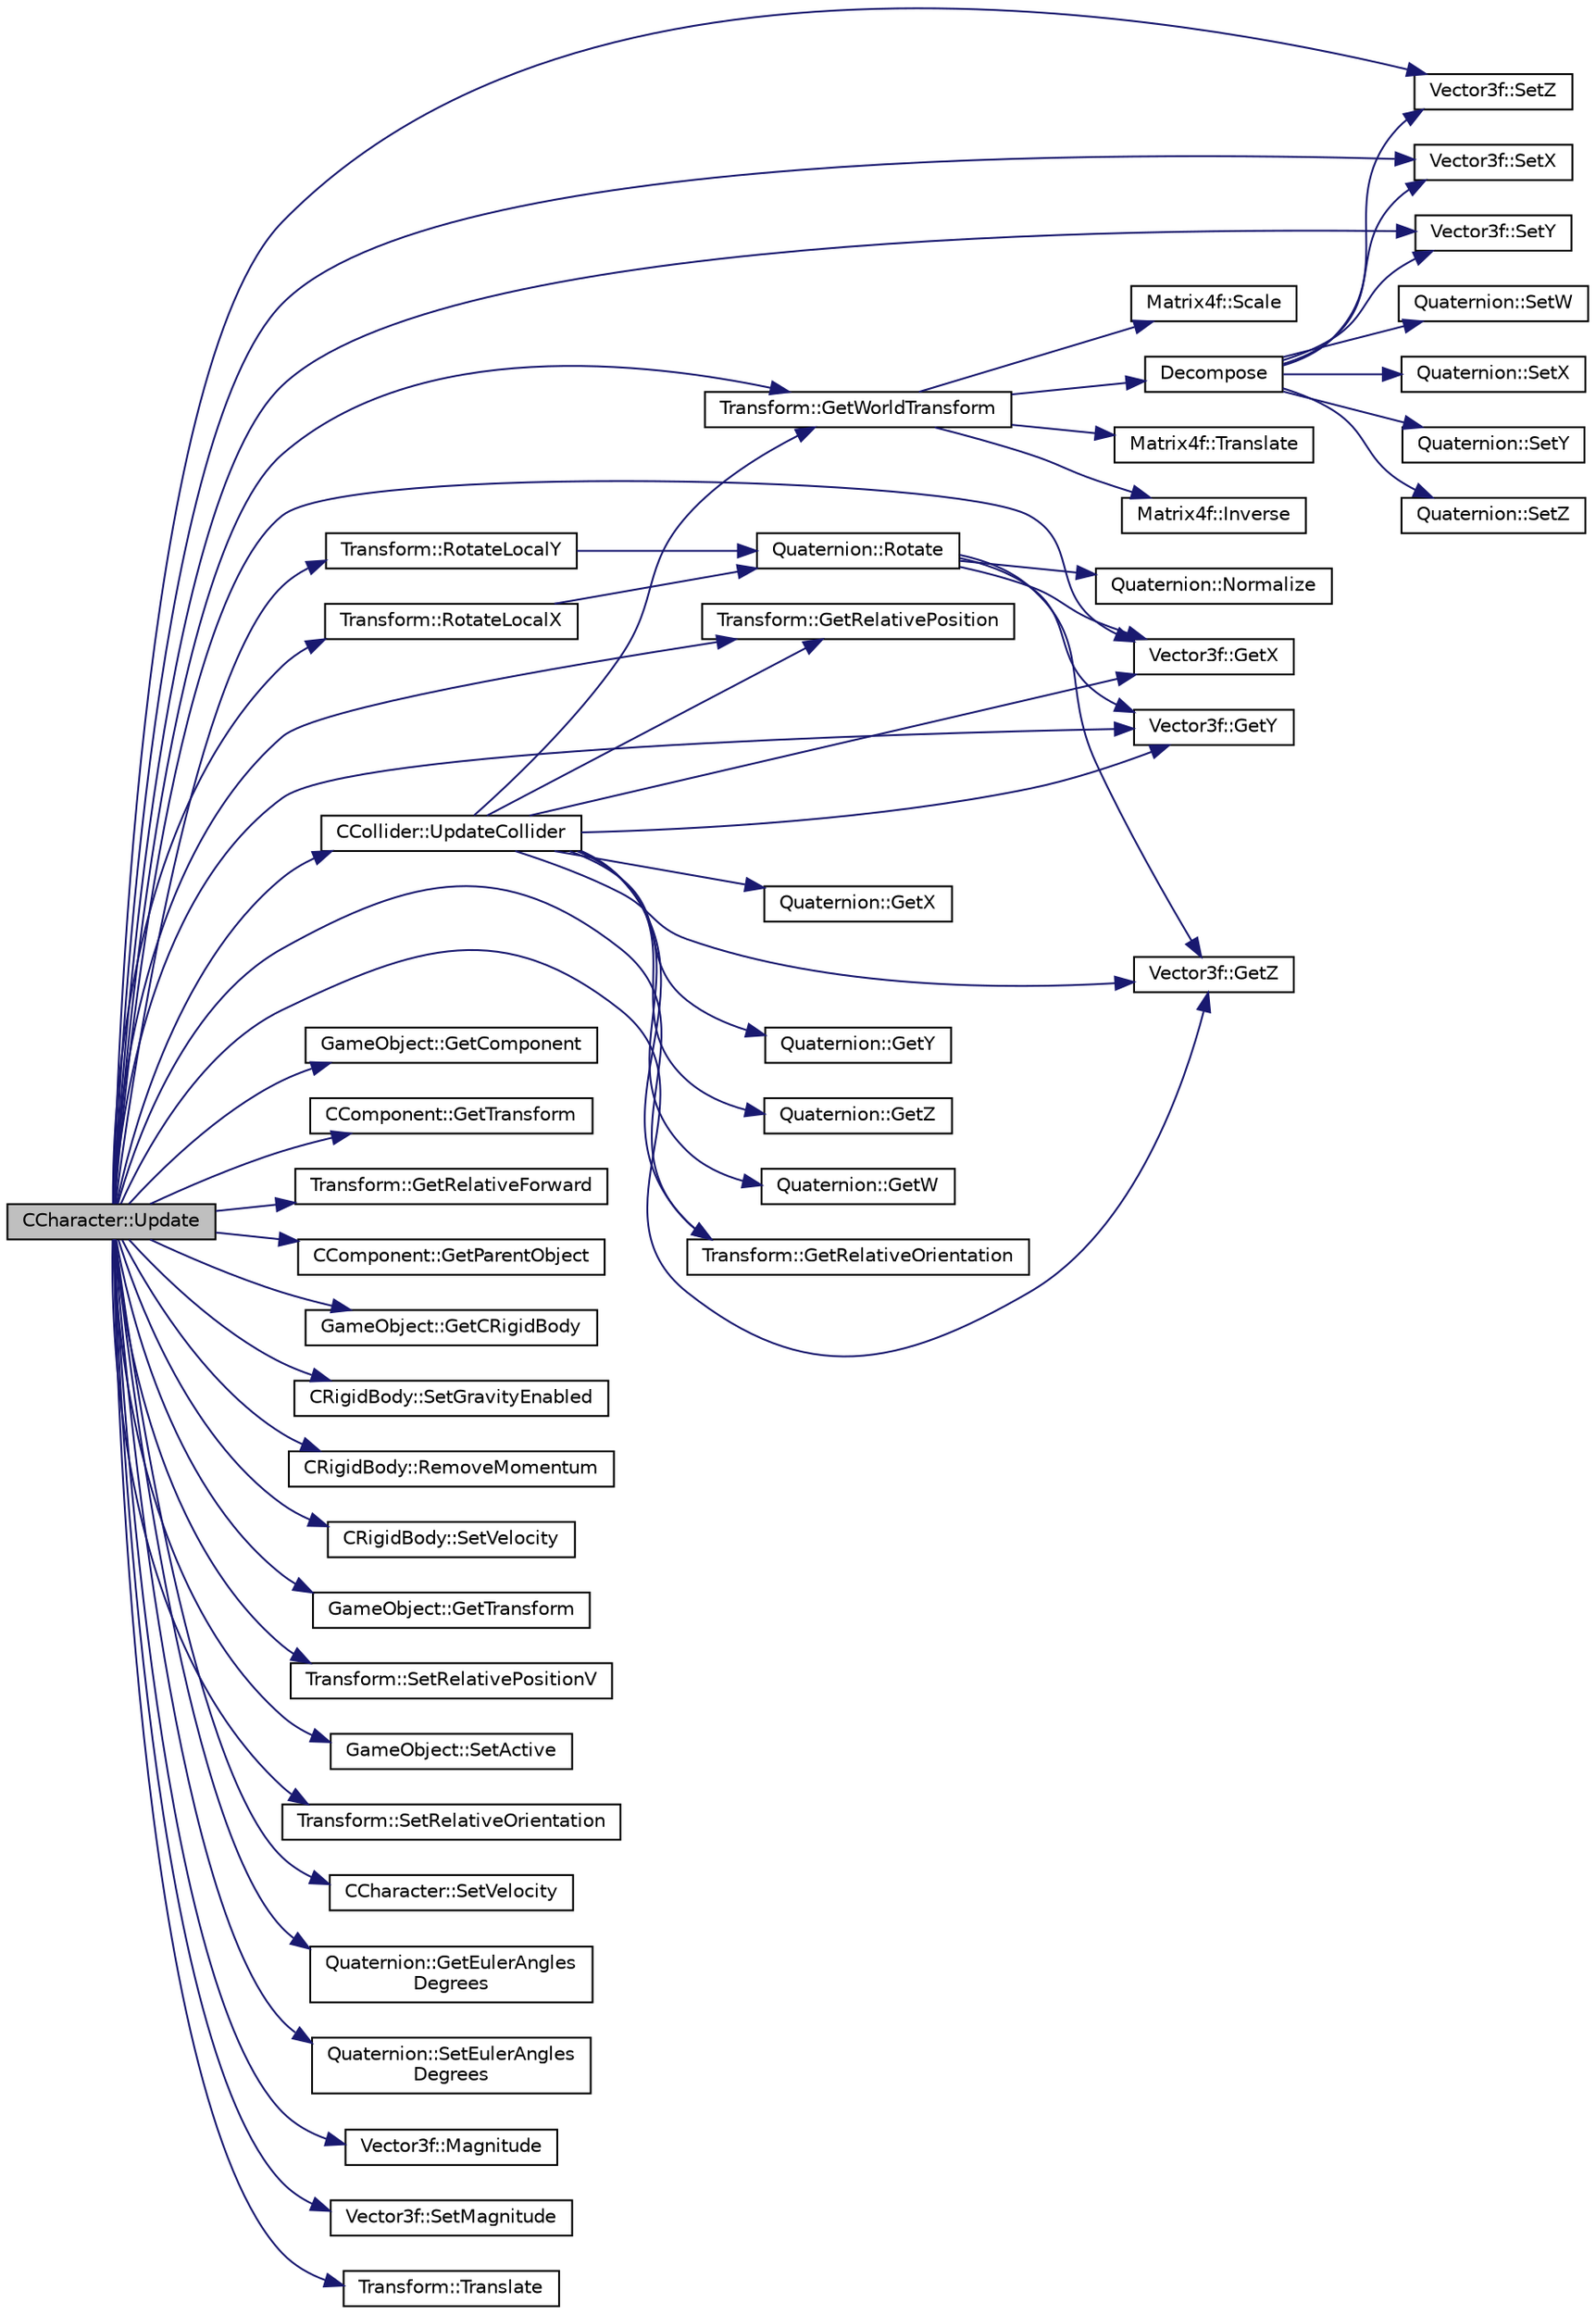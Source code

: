 digraph "CCharacter::Update"
{
 // LATEX_PDF_SIZE
  edge [fontname="Helvetica",fontsize="10",labelfontname="Helvetica",labelfontsize="10"];
  node [fontname="Helvetica",fontsize="10",shape=record];
  rankdir="LR";
  Node41 [label="CCharacter::Update",height=0.2,width=0.4,color="black", fillcolor="grey75", style="filled", fontcolor="black",tooltip="updates ongoing behaviour for the component"];
  Node41 -> Node42 [color="midnightblue",fontsize="10",style="solid",fontname="Helvetica"];
  Node42 [label="Vector3f::SetZ",height=0.2,width=0.4,color="black", fillcolor="white", style="filled",URL="$class_vector3f.html#afb24d616af2e75cce9af632c870141ac",tooltip="z value mutator"];
  Node41 -> Node43 [color="midnightblue",fontsize="10",style="solid",fontname="Helvetica"];
  Node43 [label="Vector3f::SetX",height=0.2,width=0.4,color="black", fillcolor="white", style="filled",URL="$class_vector3f.html#aaa6791fa256647707bcf41017f498bcf",tooltip="x value mutator"];
  Node41 -> Node44 [color="midnightblue",fontsize="10",style="solid",fontname="Helvetica"];
  Node44 [label="Vector3f::SetY",height=0.2,width=0.4,color="black", fillcolor="white", style="filled",URL="$class_vector3f.html#a260bcd7eb6bebb43f79a29421d254f2b",tooltip="y value mutator"];
  Node41 -> Node45 [color="midnightblue",fontsize="10",style="solid",fontname="Helvetica"];
  Node45 [label="GameObject::GetComponent",height=0.2,width=0.4,color="black", fillcolor="white", style="filled",URL="$class_game_object.html#a5ba3b458e6bee6ea5aedd5c8cdeabf18",tooltip="component accessor"];
  Node41 -> Node46 [color="midnightblue",fontsize="10",style="solid",fontname="Helvetica"];
  Node46 [label="CComponent::GetTransform",height=0.2,width=0.4,color="black", fillcolor="white", style="filled",URL="$class_c_component.html#a3796546e2460ee6457af80534ddff0d5",tooltip="transform accessor"];
  Node41 -> Node47 [color="midnightblue",fontsize="10",style="solid",fontname="Helvetica"];
  Node47 [label="Transform::GetWorldTransform",height=0.2,width=0.4,color="black", fillcolor="white", style="filled",URL="$class_transform.html#ac84077749121c7c7192d3ffa47db49c9",tooltip="Gets this transform's absolute value in world space based on all its parents."];
  Node47 -> Node48 [color="midnightblue",fontsize="10",style="solid",fontname="Helvetica"];
  Node48 [label="Matrix4f::Translate",height=0.2,width=0.4,color="black", fillcolor="white", style="filled",URL="$class_matrix4f.html#a7f24e90f377fa263ff85116aad8f25bb",tooltip=" "];
  Node47 -> Node49 [color="midnightblue",fontsize="10",style="solid",fontname="Helvetica"];
  Node49 [label="Matrix4f::Inverse",height=0.2,width=0.4,color="black", fillcolor="white", style="filled",URL="$class_matrix4f.html#aa09d69518dac4d550ad479961ec19f73",tooltip=" "];
  Node47 -> Node50 [color="midnightblue",fontsize="10",style="solid",fontname="Helvetica"];
  Node50 [label="Matrix4f::Scale",height=0.2,width=0.4,color="black", fillcolor="white", style="filled",URL="$class_matrix4f.html#a71cb5e4de86d71bf51c079ad8acbf229",tooltip=" "];
  Node47 -> Node51 [color="midnightblue",fontsize="10",style="solid",fontname="Helvetica"];
  Node51 [label="Decompose",height=0.2,width=0.4,color="black", fillcolor="white", style="filled",URL="$_misc_math_8cpp.html#a5333ad52717a28c5234329908023c296",tooltip=" "];
  Node51 -> Node43 [color="midnightblue",fontsize="10",style="solid",fontname="Helvetica"];
  Node51 -> Node44 [color="midnightblue",fontsize="10",style="solid",fontname="Helvetica"];
  Node51 -> Node42 [color="midnightblue",fontsize="10",style="solid",fontname="Helvetica"];
  Node51 -> Node52 [color="midnightblue",fontsize="10",style="solid",fontname="Helvetica"];
  Node52 [label="Quaternion::SetX",height=0.2,width=0.4,color="black", fillcolor="white", style="filled",URL="$class_quaternion.html#a1bfc1782be552d9163706f772faab415",tooltip="x value mutator"];
  Node51 -> Node53 [color="midnightblue",fontsize="10",style="solid",fontname="Helvetica"];
  Node53 [label="Quaternion::SetY",height=0.2,width=0.4,color="black", fillcolor="white", style="filled",URL="$class_quaternion.html#a7bb167a496e76cd5dfeeff68cd22c143",tooltip="y value mutator"];
  Node51 -> Node54 [color="midnightblue",fontsize="10",style="solid",fontname="Helvetica"];
  Node54 [label="Quaternion::SetZ",height=0.2,width=0.4,color="black", fillcolor="white", style="filled",URL="$class_quaternion.html#a68030fa2014f3d281ac8116722954661",tooltip="z value mutator"];
  Node51 -> Node55 [color="midnightblue",fontsize="10",style="solid",fontname="Helvetica"];
  Node55 [label="Quaternion::SetW",height=0.2,width=0.4,color="black", fillcolor="white", style="filled",URL="$class_quaternion.html#a1ebf115669b6eea34055c9ceabbab3c7",tooltip="w value mutator"];
  Node41 -> Node56 [color="midnightblue",fontsize="10",style="solid",fontname="Helvetica"];
  Node56 [label="Transform::GetRelativePosition",height=0.2,width=0.4,color="black", fillcolor="white", style="filled",URL="$class_transform.html#a07df84a85998644477081fc31d53e546",tooltip="position accessor"];
  Node41 -> Node57 [color="midnightblue",fontsize="10",style="solid",fontname="Helvetica"];
  Node57 [label="Transform::GetRelativeForward",height=0.2,width=0.4,color="black", fillcolor="white", style="filled",URL="$class_transform.html#acdae6b71a7ab33739288c07e5876bc40",tooltip="Retrieves the forward direction of this vector relative to parent transform."];
  Node41 -> Node58 [color="midnightblue",fontsize="10",style="solid",fontname="Helvetica"];
  Node58 [label="CComponent::GetParentObject",height=0.2,width=0.4,color="black", fillcolor="white", style="filled",URL="$class_c_component.html#a460c951a4f15f3d4af3cb7216ab838d9",tooltip="parent object accessor"];
  Node41 -> Node59 [color="midnightblue",fontsize="10",style="solid",fontname="Helvetica"];
  Node59 [label="GameObject::GetCRigidBody",height=0.2,width=0.4,color="black", fillcolor="white", style="filled",URL="$class_game_object.html#ae62738b267aef855061432420bdc0f8e",tooltip=" "];
  Node41 -> Node60 [color="midnightblue",fontsize="10",style="solid",fontname="Helvetica"];
  Node60 [label="CRigidBody::SetGravityEnabled",height=0.2,width=0.4,color="black", fillcolor="white", style="filled",URL="$class_c_rigid_body.html#a0e31e9b15c92a9eeae540c02281d3796",tooltip=" "];
  Node41 -> Node61 [color="midnightblue",fontsize="10",style="solid",fontname="Helvetica"];
  Node61 [label="CRigidBody::RemoveMomentum",height=0.2,width=0.4,color="black", fillcolor="white", style="filled",URL="$class_c_rigid_body.html#aa7293f1d1fdaeb84b2ec59a6f5a713d2",tooltip=" "];
  Node41 -> Node62 [color="midnightblue",fontsize="10",style="solid",fontname="Helvetica"];
  Node62 [label="CRigidBody::SetVelocity",height=0.2,width=0.4,color="black", fillcolor="white", style="filled",URL="$class_c_rigid_body.html#a2f211d3b5a25b169989f278c61da9ef8",tooltip=" "];
  Node41 -> Node63 [color="midnightblue",fontsize="10",style="solid",fontname="Helvetica"];
  Node63 [label="GameObject::GetTransform",height=0.2,width=0.4,color="black", fillcolor="white", style="filled",URL="$class_game_object.html#ad4de114a5ac23de244bcfbf1947e041a",tooltip="transform accessor"];
  Node41 -> Node64 [color="midnightblue",fontsize="10",style="solid",fontname="Helvetica"];
  Node64 [label="Transform::SetRelativePositionV",height=0.2,width=0.4,color="black", fillcolor="white", style="filled",URL="$class_transform.html#abebcb7737d007d126efb7da511dc93f3",tooltip="set position relative to parent transform lua doesn't like overloaded functions so V is added"];
  Node41 -> Node65 [color="midnightblue",fontsize="10",style="solid",fontname="Helvetica"];
  Node65 [label="GameObject::SetActive",height=0.2,width=0.4,color="black", fillcolor="white", style="filled",URL="$class_game_object.html#a08259522f7a597547b388df1919f8308",tooltip=" "];
  Node41 -> Node66 [color="midnightblue",fontsize="10",style="solid",fontname="Helvetica"];
  Node66 [label="Transform::RotateLocalY",height=0.2,width=0.4,color="black", fillcolor="white", style="filled",URL="$class_transform.html#a68a301d51019841dc93ca2f69836c424",tooltip="Rotates the transform around the Y axis."];
  Node66 -> Node67 [color="midnightblue",fontsize="10",style="solid",fontname="Helvetica"];
  Node67 [label="Quaternion::Rotate",height=0.2,width=0.4,color="black", fillcolor="white", style="filled",URL="$class_quaternion.html#a4c2fd6204f7cde7ec63fc856e6d0fdbe",tooltip=" "];
  Node67 -> Node68 [color="midnightblue",fontsize="10",style="solid",fontname="Helvetica"];
  Node68 [label="Vector3f::GetX",height=0.2,width=0.4,color="black", fillcolor="white", style="filled",URL="$class_vector3f.html#abb50ca8baf8111e9bae60e4f7c144db3",tooltip="x value accessor"];
  Node67 -> Node69 [color="midnightblue",fontsize="10",style="solid",fontname="Helvetica"];
  Node69 [label="Vector3f::GetY",height=0.2,width=0.4,color="black", fillcolor="white", style="filled",URL="$class_vector3f.html#a9a1317e3ba2ef2c5e661d340a74a825a",tooltip="y value accessor"];
  Node67 -> Node70 [color="midnightblue",fontsize="10",style="solid",fontname="Helvetica"];
  Node70 [label="Vector3f::GetZ",height=0.2,width=0.4,color="black", fillcolor="white", style="filled",URL="$class_vector3f.html#a874fc93c81a47a0455afb9cdd542c599",tooltip="z value accessor"];
  Node67 -> Node71 [color="midnightblue",fontsize="10",style="solid",fontname="Helvetica"];
  Node71 [label="Quaternion::Normalize",height=0.2,width=0.4,color="black", fillcolor="white", style="filled",URL="$class_quaternion.html#a5c08e0c7533e0c1a526a7401f4754910",tooltip=" "];
  Node41 -> Node72 [color="midnightblue",fontsize="10",style="solid",fontname="Helvetica"];
  Node72 [label="Transform::RotateLocalX",height=0.2,width=0.4,color="black", fillcolor="white", style="filled",URL="$class_transform.html#a44d3d4b98ed8a41d3830fee378d8b1a5",tooltip="Rotates the transform around the X axis."];
  Node72 -> Node67 [color="midnightblue",fontsize="10",style="solid",fontname="Helvetica"];
  Node41 -> Node73 [color="midnightblue",fontsize="10",style="solid",fontname="Helvetica"];
  Node73 [label="Transform::SetRelativeOrientation",height=0.2,width=0.4,color="black", fillcolor="white", style="filled",URL="$class_transform.html#a4121c99f3f30ed799595d48d4b5927d8",tooltip="set orientation relative to parent transform"];
  Node41 -> Node74 [color="midnightblue",fontsize="10",style="solid",fontname="Helvetica"];
  Node74 [label="Transform::GetRelativeOrientation",height=0.2,width=0.4,color="black", fillcolor="white", style="filled",URL="$class_transform.html#a480af94b677d5c77a8c4cf8aeb3e2d4d",tooltip="get orientation relative to parent transform"];
  Node41 -> Node75 [color="midnightblue",fontsize="10",style="solid",fontname="Helvetica"];
  Node75 [label="CCharacter::SetVelocity",height=0.2,width=0.4,color="black", fillcolor="white", style="filled",URL="$class_c_character.html#aca92f291e60df21b6469bc54e99fc4cd",tooltip="velocity mutator"];
  Node41 -> Node76 [color="midnightblue",fontsize="10",style="solid",fontname="Helvetica"];
  Node76 [label="Quaternion::GetEulerAngles\lDegrees",height=0.2,width=0.4,color="black", fillcolor="white", style="filled",URL="$class_quaternion.html#af9108fe63c582b455dd6556a58edd9dc",tooltip=" "];
  Node41 -> Node68 [color="midnightblue",fontsize="10",style="solid",fontname="Helvetica"];
  Node41 -> Node69 [color="midnightblue",fontsize="10",style="solid",fontname="Helvetica"];
  Node41 -> Node70 [color="midnightblue",fontsize="10",style="solid",fontname="Helvetica"];
  Node41 -> Node77 [color="midnightblue",fontsize="10",style="solid",fontname="Helvetica"];
  Node77 [label="Quaternion::SetEulerAngles\lDegrees",height=0.2,width=0.4,color="black", fillcolor="white", style="filled",URL="$class_quaternion.html#a5dea869799c66c79befa336461df8882",tooltip=" "];
  Node41 -> Node78 [color="midnightblue",fontsize="10",style="solid",fontname="Helvetica"];
  Node78 [label="Vector3f::Magnitude",height=0.2,width=0.4,color="black", fillcolor="white", style="filled",URL="$class_vector3f.html#afb1763cca9cabe61674bdff20efcc81f",tooltip=" "];
  Node41 -> Node79 [color="midnightblue",fontsize="10",style="solid",fontname="Helvetica"];
  Node79 [label="Vector3f::SetMagnitude",height=0.2,width=0.4,color="black", fillcolor="white", style="filled",URL="$class_vector3f.html#adfb7e99ca57f1fc60fae278e1841c6e5",tooltip=" "];
  Node41 -> Node80 [color="midnightblue",fontsize="10",style="solid",fontname="Helvetica"];
  Node80 [label="Transform::Translate",height=0.2,width=0.4,color="black", fillcolor="white", style="filled",URL="$class_transform.html#a8d4bc99e8363101097544e21ed942811",tooltip=" "];
  Node41 -> Node81 [color="midnightblue",fontsize="10",style="solid",fontname="Helvetica"];
  Node81 [label="CCollider::UpdateCollider",height=0.2,width=0.4,color="black", fillcolor="white", style="filled",URL="$class_c_collider.html#ae82b280aee96b0a2d6e532e0a663f256",tooltip="Updates the colliders with any transformations changes based on the colliders model."];
  Node81 -> Node47 [color="midnightblue",fontsize="10",style="solid",fontname="Helvetica"];
  Node81 -> Node56 [color="midnightblue",fontsize="10",style="solid",fontname="Helvetica"];
  Node81 -> Node68 [color="midnightblue",fontsize="10",style="solid",fontname="Helvetica"];
  Node81 -> Node69 [color="midnightblue",fontsize="10",style="solid",fontname="Helvetica"];
  Node81 -> Node70 [color="midnightblue",fontsize="10",style="solid",fontname="Helvetica"];
  Node81 -> Node74 [color="midnightblue",fontsize="10",style="solid",fontname="Helvetica"];
  Node81 -> Node82 [color="midnightblue",fontsize="10",style="solid",fontname="Helvetica"];
  Node82 [label="Quaternion::GetX",height=0.2,width=0.4,color="black", fillcolor="white", style="filled",URL="$class_quaternion.html#a417c1fead36c93b56f64c8f0dc2e7b93",tooltip="x value accessor"];
  Node81 -> Node83 [color="midnightblue",fontsize="10",style="solid",fontname="Helvetica"];
  Node83 [label="Quaternion::GetY",height=0.2,width=0.4,color="black", fillcolor="white", style="filled",URL="$class_quaternion.html#a6977767316533f6f29344f75f7e9ce1a",tooltip="y value accessor"];
  Node81 -> Node84 [color="midnightblue",fontsize="10",style="solid",fontname="Helvetica"];
  Node84 [label="Quaternion::GetZ",height=0.2,width=0.4,color="black", fillcolor="white", style="filled",URL="$class_quaternion.html#ab3f47b7b75336eca7710db475e59da5c",tooltip="z value accessor"];
  Node81 -> Node85 [color="midnightblue",fontsize="10",style="solid",fontname="Helvetica"];
  Node85 [label="Quaternion::GetW",height=0.2,width=0.4,color="black", fillcolor="white", style="filled",URL="$class_quaternion.html#aab6106f3b5d030da7cbc450151a88449",tooltip="w value accessor"];
}
